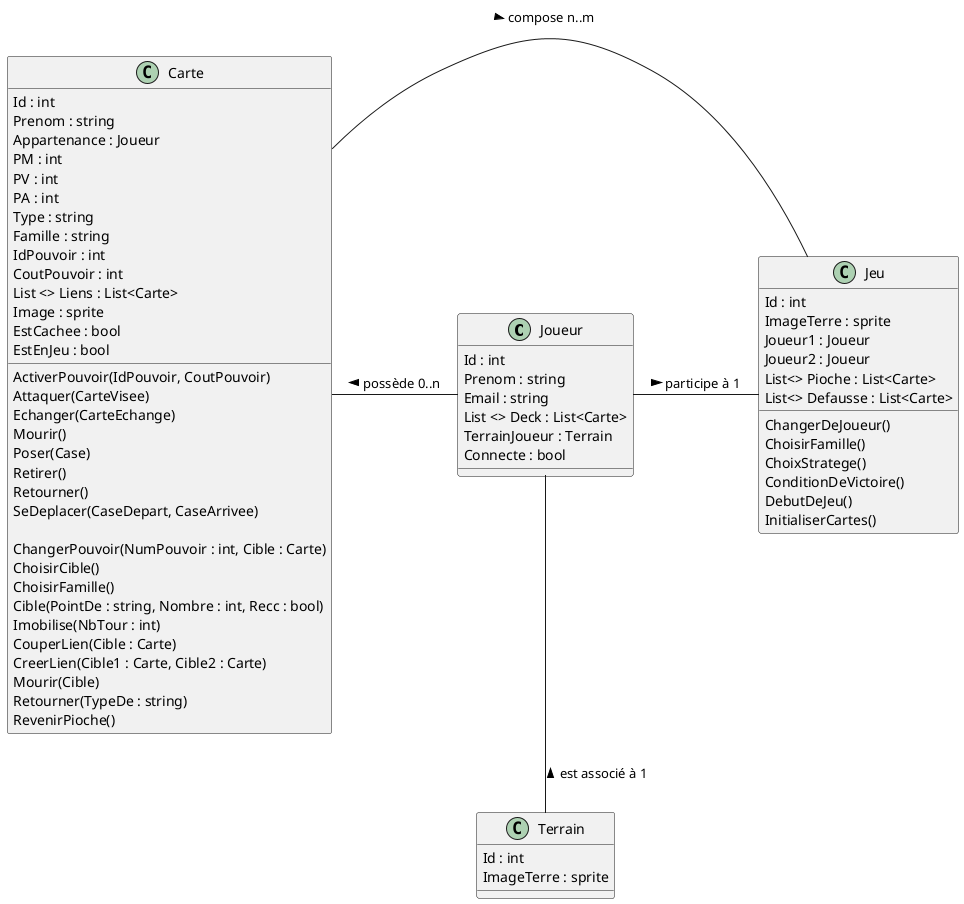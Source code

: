 @startuml DiagrammeUML
class Joueur
class Carte
class Jeu
class Terrain

Joueur -- Terrain : < est associé à 1
Joueur - Jeu : > participe à 1
Carte - Joueur : < possède 0..n
Carte - Jeu : > compose n..m

class Joueur {
    Id : int
    Prenom : string
    Email : string
    List <> Deck : List<Carte>
    TerrainJoueur : Terrain
    Connecte : bool
}

class Terrain {
    Id : int
    ImageTerre : sprite
}


class Jeu {
    Id : int
    ImageTerre : sprite
    Joueur1 : Joueur
    Joueur2 : Joueur
    List<> Pioche : List<Carte>
    List<> Defausse : List<Carte>

    ChangerDeJoueur()
    ChoisirFamille()
    ChoixStratege()
    ConditionDeVictoire()
    DebutDeJeu()
    InitialiserCartes() 
}


class Carte {
    Id : int
    Prenom : string
    Appartenance : Joueur
    PM : int
    PV : int
    PA : int
    Type : string
    Famille : string
    IdPouvoir : int
    CoutPouvoir : int
    List <> Liens : List<Carte>
    Image : sprite
    EstCachee : bool
    EstEnJeu : bool

    ActiverPouvoir(IdPouvoir, CoutPouvoir)
    Attaquer(CarteVisee)
    Echanger(CarteEchange)
    Mourir()
    Poser(Case)
    Retirer()
    Retourner()
    SeDeplacer(CaseDepart, CaseArrivee)

    ChangerPouvoir(NumPouvoir : int, Cible : Carte)
    ChoisirCible()
    ChoisirFamille()
    Cible(PointDe : string, Nombre : int, Recc : bool)
    Imobilise(NbTour : int)
    CouperLien(Cible : Carte)
    CreerLien(Cible1 : Carte, Cible2 : Carte)
    Mourir(Cible)
    Retourner(TypeDe : string)
    RevenirPioche()
}

@enduml